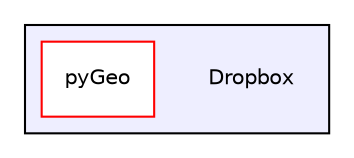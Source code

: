 digraph "/home/toni/Dropbox" {
  compound=true
  node [ fontsize="10", fontname="Helvetica"];
  edge [ labelfontsize="10", labelfontname="Helvetica"];
  subgraph clusterdir_7eb09e58583f359e753ec9733cdd3f32 {
    graph [ bgcolor="#eeeeff", pencolor="black", label="" URL="dir_7eb09e58583f359e753ec9733cdd3f32.html"];
    dir_7eb09e58583f359e753ec9733cdd3f32 [shape=plaintext label="Dropbox"];
    dir_0734785625f6d91adae6835e38aa8da5 [shape=box label="pyGeo" color="red" fillcolor="white" style="filled" URL="dir_0734785625f6d91adae6835e38aa8da5.html"];
  }
}
